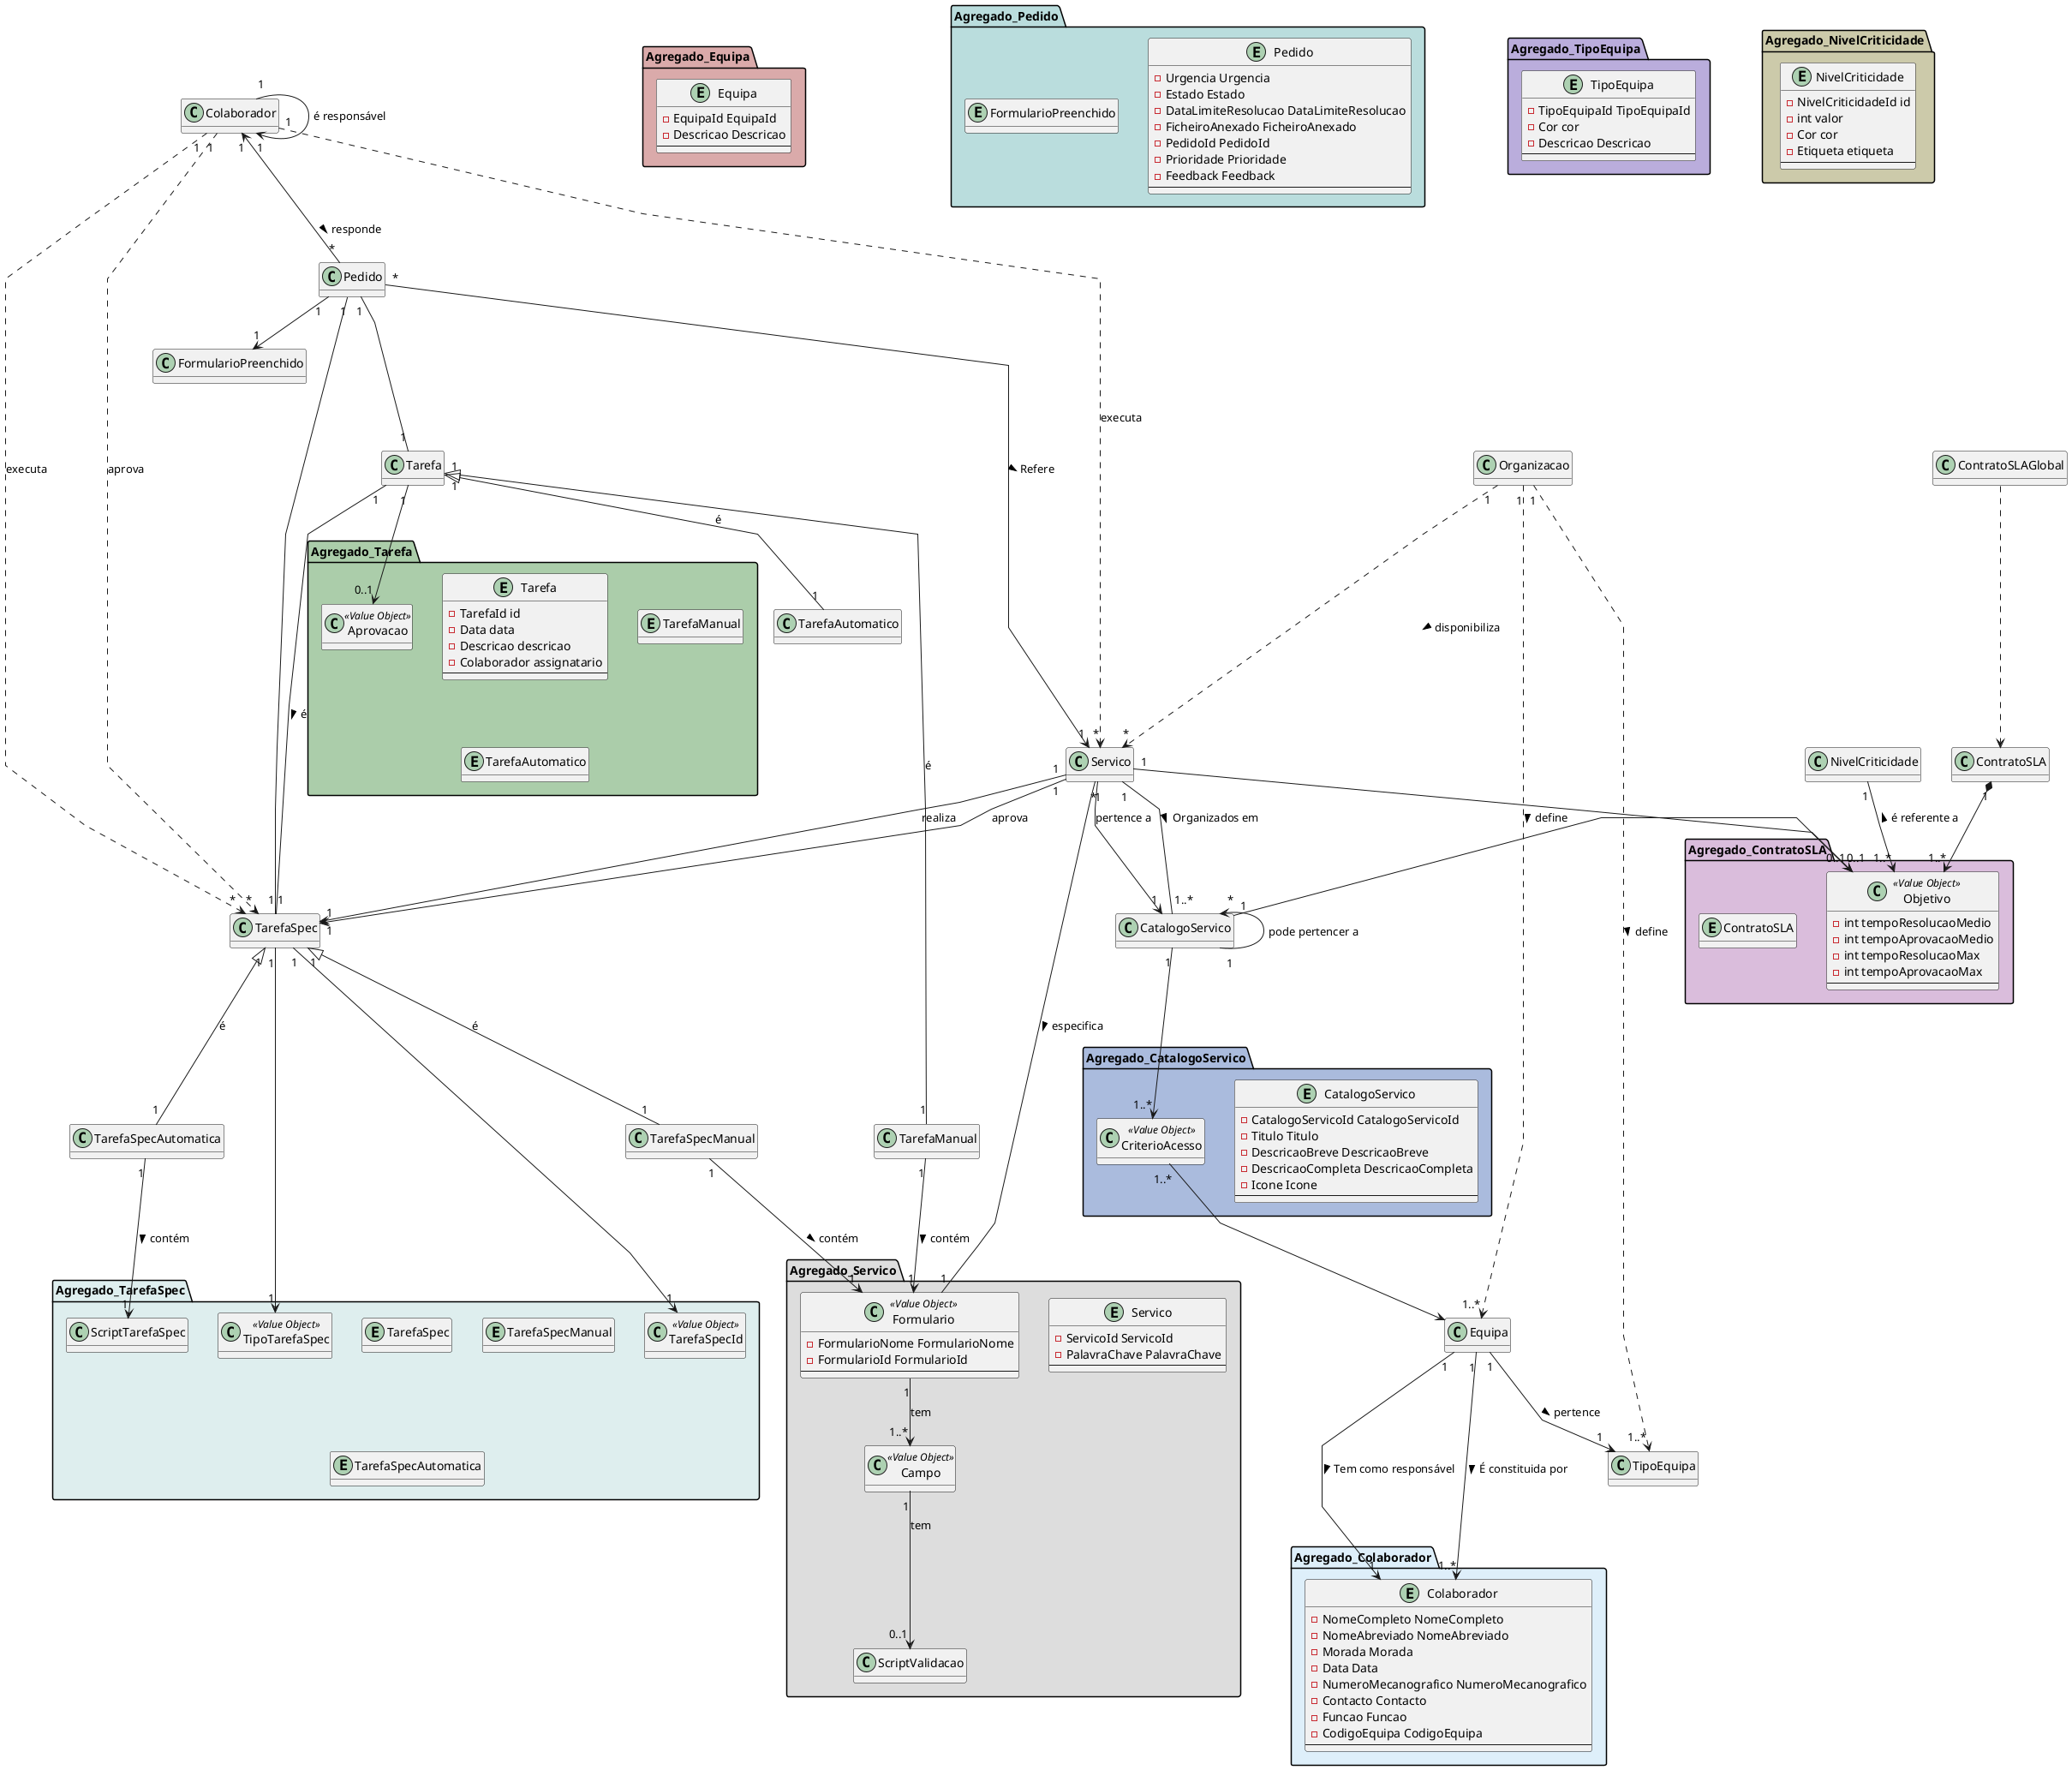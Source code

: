 
/* Este modelo de domínio deve respeitar DDD */
@startuml
skinparam linetype polyline
'left to right direction
hide fields

/'namespace Agregado_Formulario #BAAAAA {
entity Formulario{
    - FormularioNome FormularioNome
    - FormularioId FormularioId
    --
 }

class Campo{}

class ScriptValidacao{}

.Formulario "1" --> "1..*" Campo : tem
Campo "1" --> "0..1" ScriptValidacao : tem

}'/
namespace Agregado_Servico #DDDDDD{
entity Servico{
    - ServicoId ServicoId
    - PalavraChave PalavraChave
    --
}

class Formulario <<Value Object>>{
    - FormularioNome FormularioNome
    - FormularioId FormularioId
    --
 }

class Campo <<Value Object>>{}

class ScriptValidacao{}
Formulario "1" --> "1..*" Campo : tem
Campo "1" --> "0..1" ScriptValidacao : tem
'.Servico "1" --> "0..1" Aprovacao
.Servico "1" -- "1..*" .CatalogoServico : > Organizados em
}

namespace Agregado_TarefaSpec #DEEEEE{
entity TarefaSpec{}

entity TarefaSpecManual{}

entity TarefaSpecAutomatica{}

class TarefaSpecId<<Value Object>>{}

class ScriptTarefaSpec{}

class TipoTarefaSpec<<Value Object>> {}

.TarefaSpecAutomatica "1" --> "1" ScriptTarefaSpec : contém >

.Pedido "1" --- "1" .TarefaSpec
.TarefaSpec "1" --> "1" TipoTarefaSpec
.TarefaSpec "1" -> "1" TarefaSpecId
.TarefaSpec "1" <|-- "1" .TarefaSpecAutomatica : é
.TarefaSpec "1" <|-- "1" .TarefaSpecManual : é
}

namespace Agregado_Equipa #DAAAAA{

entity Equipa {
    -EquipaId EquipaId
    -Descricao Descricao
    --
}

}

namespace Agregado_Pedido #BADDDD{
entity Pedido{
    - Urgencia Urgencia
    - Estado Estado
    - DataLimiteResolucao DataLimiteResolucao
    - FicheiroAnexado FicheiroAnexado
    - PedidoId PedidoId
    - Prioridade Prioridade
    - Feedback Feedback
    --
}

entity FormularioPreenchido{}


}

namespace Agregado_ContratoSLA #DABDDC{
entity ContratoSLA{}


class Objetivo <<Value Object>> {
    -int tempoResolucaoMedio
    -int tempoAprovacaoMedio
    -int tempoResolucaoMax
    -int tempoAprovacaoMax
    --
}

.ContratoSLA "1" *--> "1..*" Objetivo
}


namespace Agregado_Colaborador #DEEFFA {
entity Colaborador{
    - NomeCompleto NomeCompleto
    - NomeAbreviado NomeAbreviado
    - Morada Morada
    - Data Data
    - NumeroMecanografico NumeroMecanografico
    - Contacto Contacto
    - Funcao Funcao
    - CodigoEquipa CodigoEquipa
    --
}

}

namespace Agregado_CatalogoServico #AABBDD{

entity CatalogoServico{
    - CatalogoServicoId CatalogoServicoId
    - Titulo Titulo
    - DescricaoBreve DescricaoBreve
    - DescricaoCompleta DescricaoCompleta
    - Icone Icone
    --
}
class CriterioAcesso<<Value Object>>{}

.CatalogoServico "1" --> "1..*" "CriterioAcesso"
CriterioAcesso "1..*" --> .Equipa

}

namespace Agregado_TipoEquipa #BAADDC{
entity TipoEquipa{
    -TipoEquipaId TipoEquipaId
    -Cor cor
    -Descricao Descricao
    --
}
}

namespace Agregado_NivelCriticidade #CCCAAA{
entity NivelCriticidade{
    -NivelCriticidadeId id
    -int valor
    -Cor cor
    -Etiqueta etiqueta
    --
}


}

namespace Agregado_Tarefa #ABCDAA{
entity Tarefa{
    -TarefaId id
    -Data data
    -Descricao descricao
    -Colaborador assignatario
    --
}
class Aprovacao <<Value Object>> {}


entity TarefaManual{}

entity TarefaAutomatico{}


.Pedido "1" --- "1" .Tarefa
.Tarefa "1" --> "0..1" Aprovacao
.TarefaManual "1" --> "1" Agregado_Servico.Formulario : contém >
.Tarefa "1" <|-- "1" .TarefaAutomatico : é
.Tarefa "1" <|-- "1" .TarefaManual : é
}



.Equipa "1" --> "1" .TipoEquipa : pertence >
.Servico "1" --> "1" TarefaSpec : realiza
.Servico "1" --> "1" TarefaSpec : aprova
.Equipa "1" ---> "1..*" Colaborador : É constituida por >
.Equipa "1" ---> "1" Colaborador : Tem como responsável >
.TarefaSpecManual "1" --> "1" Agregado_Servico.Formulario : contém >
Organizacao "1" ...> "*" .Servico : disponibiliza >
Organizacao "1" ...> "1..*" .Equipa : define >
Organizacao "1" ...> "1..*" .TipoEquipa : define >

.CatalogoServico "*" <-- "1" .CatalogoServico : pode pertencer a
.Servico "1" -- "1" Agregado_Servico.Formulario : especifica >
.Servico "*" --> "1" .CatalogoServico : pertence a
.Pedido "1" --> "1" .FormularioPreenchido
.Pedido "*" --> "1" .Servico : Refere >
'.Pedido "1" --> "1" .Formulario : utiliza >

.Colaborador "1" --> "1" .Colaborador : é responsável
.Colaborador "1" <-- "*" .Pedido : responde >
.Colaborador "1" ..> "*" .Servico : executa
.Colaborador "1" ..> "*" .TarefaSpec : executa
.Colaborador "1" ..> "*" .TarefaSpec : aprova

'.FormularioPreenchido "1" --|> "1" Formulario : é
.Servico "1" --> "0..1" Agregado_ContratoSLA.Objetivo
.CatalogoServico "1" -> "0..1" Agregado_ContratoSLA.Objetivo
.NivelCriticidade "1" --> "1..*" Agregado_ContratoSLA.Objetivo : < é referente a
.ContratoSLAGlobal ...> .ContratoSLA
.Tarefa  "1" ---- "1" .TarefaSpec : é >
class Organizacao{}
class ContratoSLAGlobal{}


@enduml